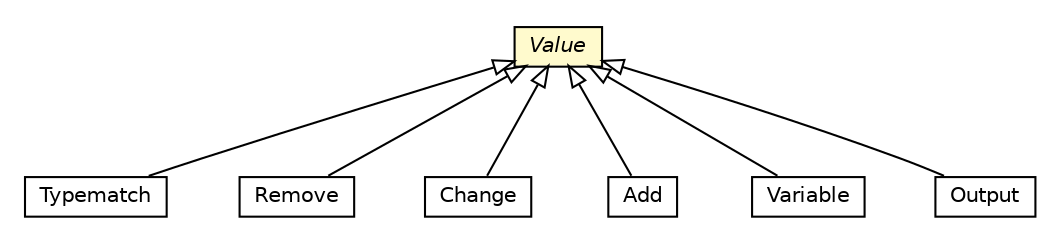 #!/usr/local/bin/dot
#
# Class diagram 
# Generated by UMLGraph version R5_6-24-gf6e263 (http://www.umlgraph.org/)
#

digraph G {
	edge [fontname="Helvetica",fontsize=10,labelfontname="Helvetica",labelfontsize=10];
	node [fontname="Helvetica",fontsize=10,shape=plaintext];
	nodesep=0.25;
	ranksep=0.5;
	// org.universAAL.utilities.api.service.Typematch
	c3280 [label=<<table title="org.universAAL.utilities.api.service.Typematch" border="0" cellborder="1" cellspacing="0" cellpadding="2" port="p" href="./Typematch.html">
		<tr><td><table border="0" cellspacing="0" cellpadding="1">
<tr><td align="center" balign="center"> Typematch </td></tr>
		</table></td></tr>
		</table>>, URL="./Typematch.html", fontname="Helvetica", fontcolor="black", fontsize=10.0];
	// org.universAAL.utilities.api.service.Remove
	c3281 [label=<<table title="org.universAAL.utilities.api.service.Remove" border="0" cellborder="1" cellspacing="0" cellpadding="2" port="p" href="./Remove.html">
		<tr><td><table border="0" cellspacing="0" cellpadding="1">
<tr><td align="center" balign="center"> Remove </td></tr>
		</table></td></tr>
		</table>>, URL="./Remove.html", fontname="Helvetica", fontcolor="black", fontsize=10.0];
	// org.universAAL.utilities.api.service.Change
	c3282 [label=<<table title="org.universAAL.utilities.api.service.Change" border="0" cellborder="1" cellspacing="0" cellpadding="2" port="p" href="./Change.html">
		<tr><td><table border="0" cellspacing="0" cellpadding="1">
<tr><td align="center" balign="center"> Change </td></tr>
		</table></td></tr>
		</table>>, URL="./Change.html", fontname="Helvetica", fontcolor="black", fontsize=10.0];
	// org.universAAL.utilities.api.service.Add
	c3283 [label=<<table title="org.universAAL.utilities.api.service.Add" border="0" cellborder="1" cellspacing="0" cellpadding="2" port="p" href="./Add.html">
		<tr><td><table border="0" cellspacing="0" cellpadding="1">
<tr><td align="center" balign="center"> Add </td></tr>
		</table></td></tr>
		</table>>, URL="./Add.html", fontname="Helvetica", fontcolor="black", fontsize=10.0];
	// org.universAAL.utilities.api.service.Variable
	c3284 [label=<<table title="org.universAAL.utilities.api.service.Variable" border="0" cellborder="1" cellspacing="0" cellpadding="2" port="p" href="./Variable.html">
		<tr><td><table border="0" cellspacing="0" cellpadding="1">
<tr><td align="center" balign="center"> Variable </td></tr>
		</table></td></tr>
		</table>>, URL="./Variable.html", fontname="Helvetica", fontcolor="black", fontsize=10.0];
	// org.universAAL.utilities.api.service.Value
	c3285 [label=<<table title="org.universAAL.utilities.api.service.Value" border="0" cellborder="1" cellspacing="0" cellpadding="2" port="p" bgcolor="lemonChiffon" href="./Value.html">
		<tr><td><table border="0" cellspacing="0" cellpadding="1">
<tr><td align="center" balign="center"><font face="Helvetica-Oblique"> Value </font></td></tr>
		</table></td></tr>
		</table>>, URL="./Value.html", fontname="Helvetica", fontcolor="black", fontsize=10.0];
	// org.universAAL.utilities.api.service.Output
	c3286 [label=<<table title="org.universAAL.utilities.api.service.Output" border="0" cellborder="1" cellspacing="0" cellpadding="2" port="p" href="./Output.html">
		<tr><td><table border="0" cellspacing="0" cellpadding="1">
<tr><td align="center" balign="center"> Output </td></tr>
		</table></td></tr>
		</table>>, URL="./Output.html", fontname="Helvetica", fontcolor="black", fontsize=10.0];
	//org.universAAL.utilities.api.service.Typematch extends org.universAAL.utilities.api.service.Value
	c3285:p -> c3280:p [dir=back,arrowtail=empty];
	//org.universAAL.utilities.api.service.Remove extends org.universAAL.utilities.api.service.Value
	c3285:p -> c3281:p [dir=back,arrowtail=empty];
	//org.universAAL.utilities.api.service.Change extends org.universAAL.utilities.api.service.Value
	c3285:p -> c3282:p [dir=back,arrowtail=empty];
	//org.universAAL.utilities.api.service.Add extends org.universAAL.utilities.api.service.Value
	c3285:p -> c3283:p [dir=back,arrowtail=empty];
	//org.universAAL.utilities.api.service.Variable extends org.universAAL.utilities.api.service.Value
	c3285:p -> c3284:p [dir=back,arrowtail=empty];
	//org.universAAL.utilities.api.service.Output extends org.universAAL.utilities.api.service.Value
	c3285:p -> c3286:p [dir=back,arrowtail=empty];
}

